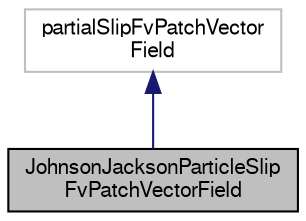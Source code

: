 digraph "JohnsonJacksonParticleSlipFvPatchVectorField"
{
  bgcolor="transparent";
  edge [fontname="FreeSans",fontsize="10",labelfontname="FreeSans",labelfontsize="10"];
  node [fontname="FreeSans",fontsize="10",shape=record];
  Node0 [label="JohnsonJacksonParticleSlip\lFvPatchVectorField",height=0.2,width=0.4,color="black", fillcolor="grey75", style="filled", fontcolor="black"];
  Node1 -> Node0 [dir="back",color="midnightblue",fontsize="10",style="solid",fontname="FreeSans"];
  Node1 [label="partialSlipFvPatchVector\lField",height=0.2,width=0.4,color="grey75"];
}
